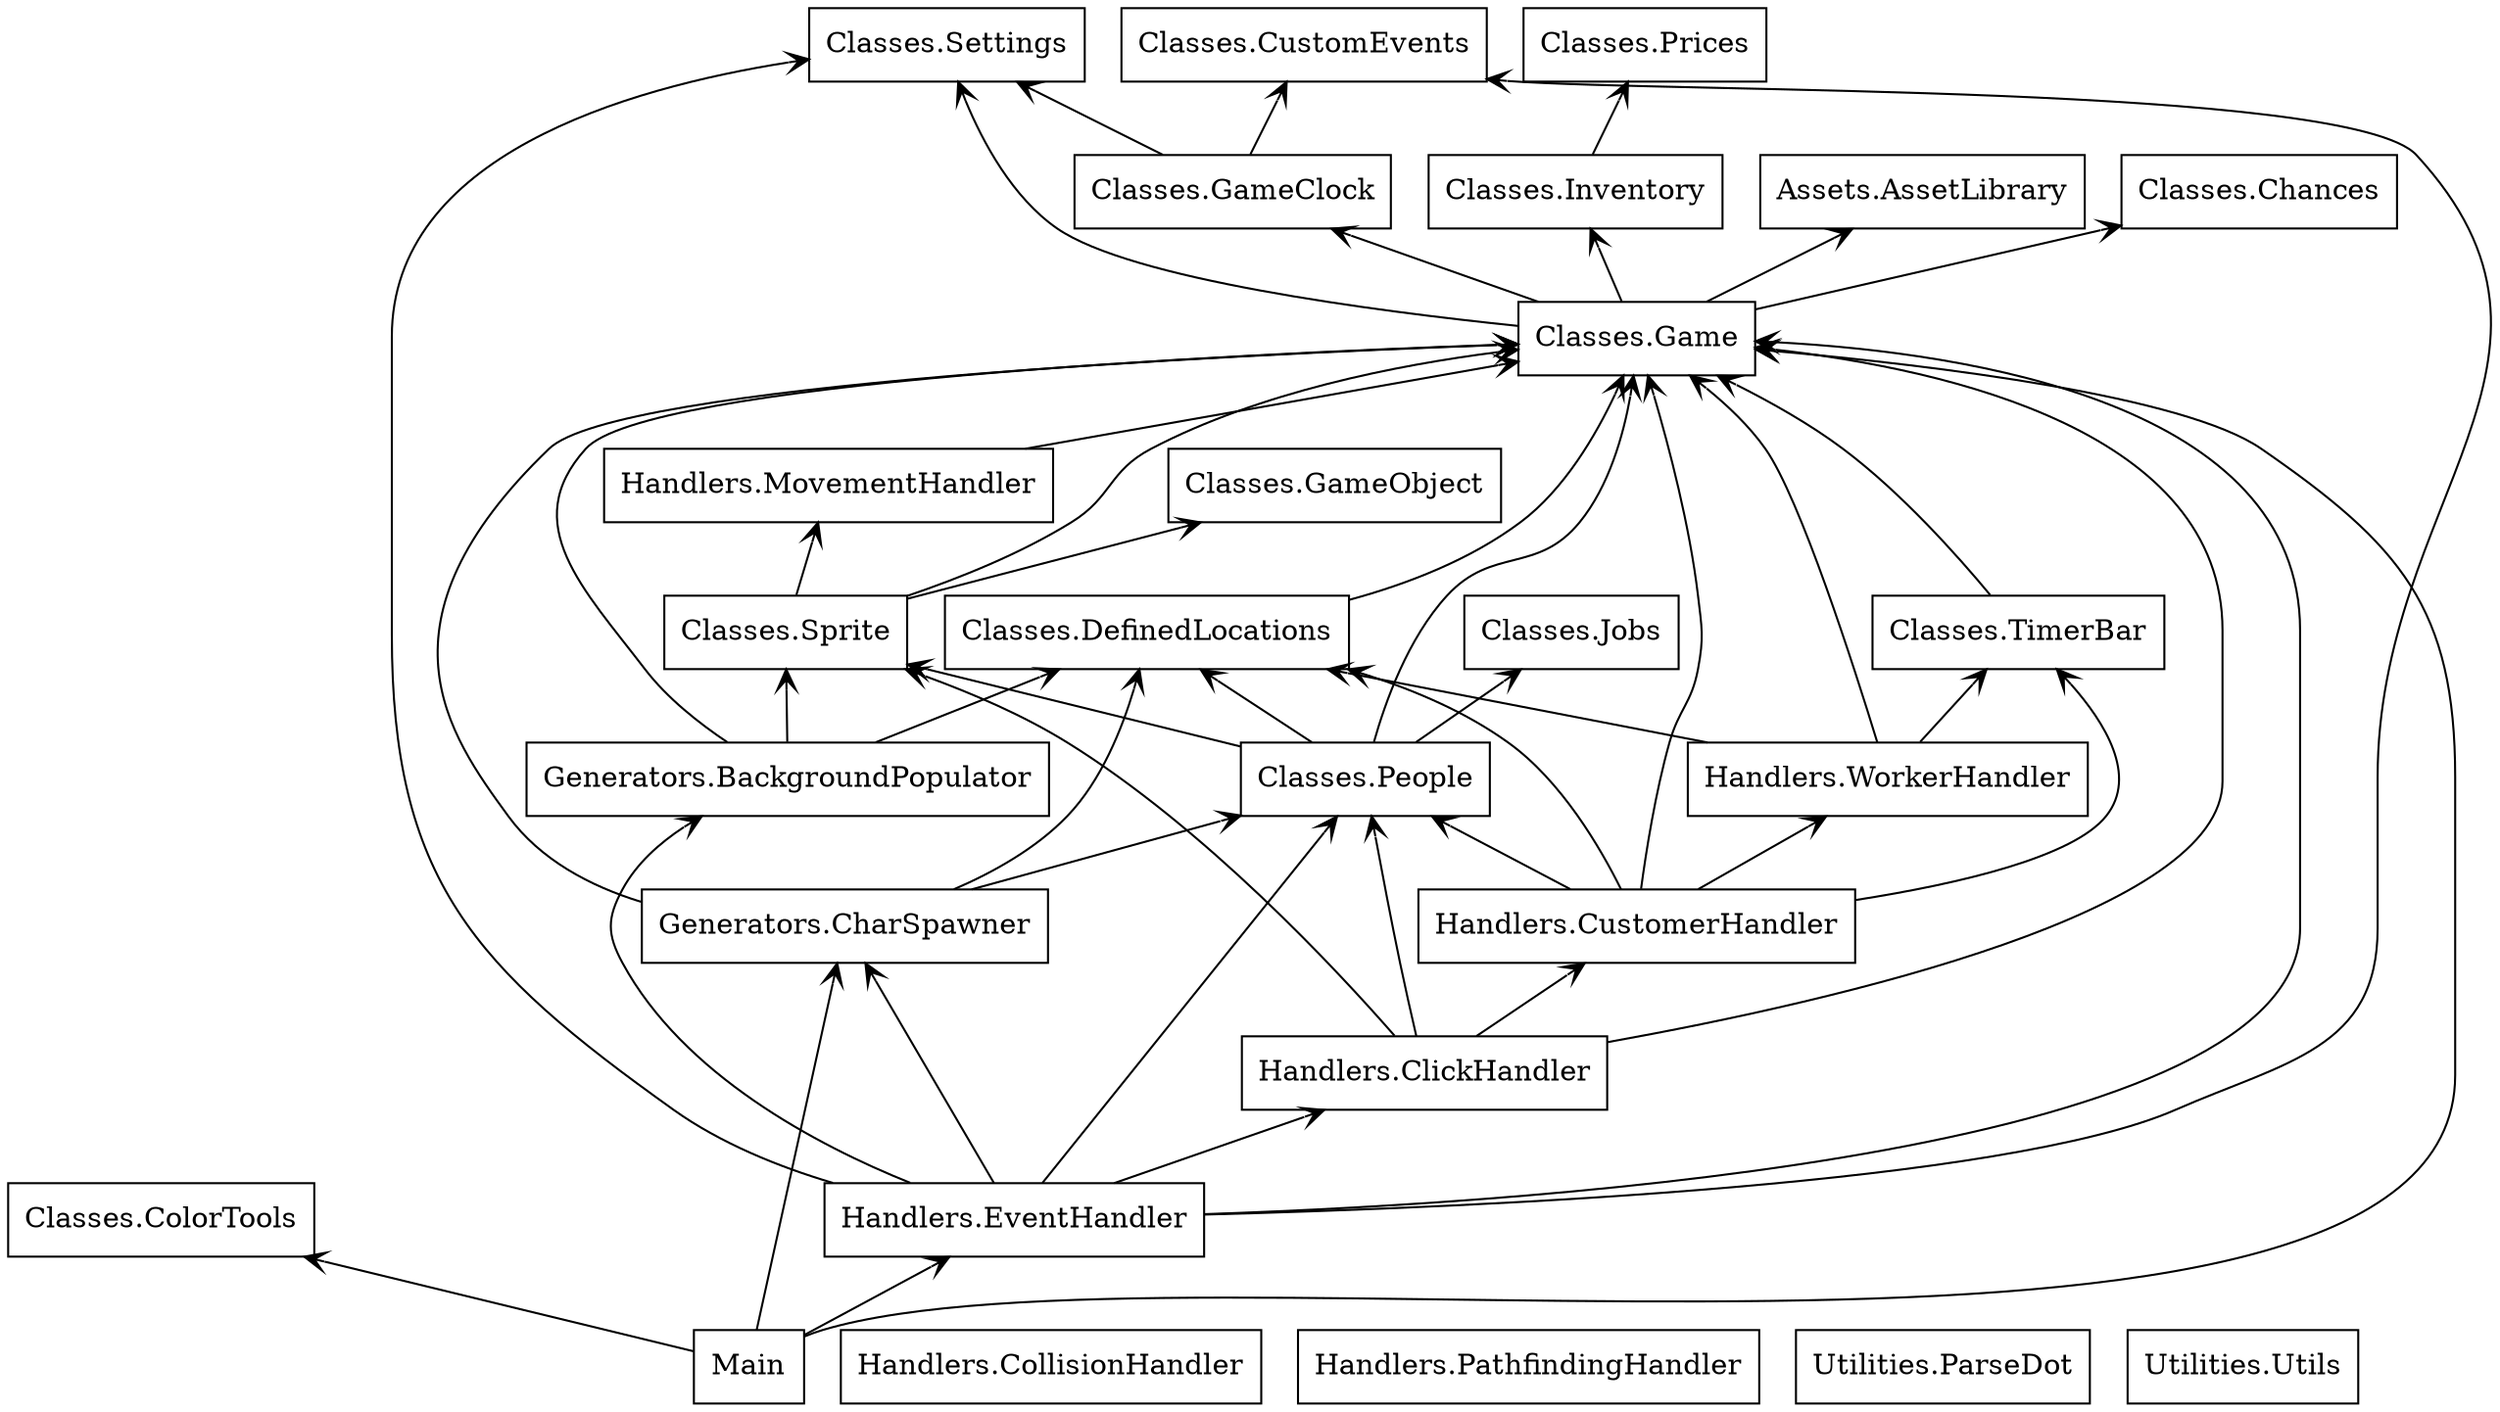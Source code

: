 digraph "packages" {
rankdir=BT
charset="utf-8"
"Assets.AssetLibrary" [color="black", label=<Assets.AssetLibrary>, shape="box", style="solid"];
"Classes.Chances" [color="black", label=<Classes.Chances>, shape="box", style="solid"];
"Classes.ColorTools" [color="black", label=<Classes.ColorTools>, shape="box", style="solid"];
"Classes.CustomEvents" [color="black", label=<Classes.CustomEvents>, shape="box", style="solid"];
"Classes.DefinedLocations" [color="black", label=<Classes.DefinedLocations>, shape="box", style="solid"];
"Classes.Game" [color="black", label=<Classes.Game>, shape="box", style="solid"];
"Classes.GameClock" [color="black", label=<Classes.GameClock>, shape="box", style="solid"];
"Classes.GameObject" [color="black", label=<Classes.GameObject>, shape="box", style="solid"];
"Classes.Inventory" [color="black", label=<Classes.Inventory>, shape="box", style="solid"];
"Classes.Jobs" [color="black", label=<Classes.Jobs>, shape="box", style="solid"];
"Classes.People" [color="black", label=<Classes.People>, shape="box", style="solid"];
"Classes.Prices" [color="black", label=<Classes.Prices>, shape="box", style="solid"];
"Classes.Settings" [color="black", label=<Classes.Settings>, shape="box", style="solid"];
"Classes.Sprite" [color="black", label=<Classes.Sprite>, shape="box", style="solid"];
"Classes.TimerBar" [color="black", label=<Classes.TimerBar>, shape="box", style="solid"];
"Generators.BackgroundPopulator" [color="black", label=<Generators.BackgroundPopulator>, shape="box", style="solid"];
"Generators.CharSpawner" [color="black", label=<Generators.CharSpawner>, shape="box", style="solid"];
"Handlers.ClickHandler" [color="black", label=<Handlers.ClickHandler>, shape="box", style="solid"];
"Handlers.CollisionHandler" [color="black", label=<Handlers.CollisionHandler>, shape="box", style="solid"];
"Handlers.CustomerHandler" [color="black", label=<Handlers.CustomerHandler>, shape="box", style="solid"];
"Handlers.EventHandler" [color="black", label=<Handlers.EventHandler>, shape="box", style="solid"];
"Handlers.MovementHandler" [color="black", label=<Handlers.MovementHandler>, shape="box", style="solid"];
"Handlers.PathfindingHandler" [color="black", label=<Handlers.PathfindingHandler>, shape="box", style="solid"];
"Handlers.WorkerHandler" [color="black", label=<Handlers.WorkerHandler>, shape="box", style="solid"];
"Main" [color="black", label=<Main>, shape="box", style="solid"];
"Utilities.ParseDot" [color="black", label=<Utilities.ParseDot>, shape="box", style="solid"];
"Utilities.Utils" [color="black", label=<Utilities.Utils>, shape="box", style="solid"];
"Classes.DefinedLocations" -> "Classes.Game" [arrowhead="open", arrowtail="none"];
"Classes.Game" -> "Assets.AssetLibrary" [arrowhead="open", arrowtail="none"];
"Classes.Game" -> "Classes.Chances" [arrowhead="open", arrowtail="none"];
"Classes.Game" -> "Classes.GameClock" [arrowhead="open", arrowtail="none"];
"Classes.Game" -> "Classes.Inventory" [arrowhead="open", arrowtail="none"];
"Classes.Game" -> "Classes.Settings" [arrowhead="open", arrowtail="none"];
"Classes.GameClock" -> "Classes.CustomEvents" [arrowhead="open", arrowtail="none"];
"Classes.GameClock" -> "Classes.Settings" [arrowhead="open", arrowtail="none"];
"Classes.Inventory" -> "Classes.Prices" [arrowhead="open", arrowtail="none"];
"Classes.People" -> "Classes.DefinedLocations" [arrowhead="open", arrowtail="none"];
"Classes.People" -> "Classes.Game" [arrowhead="open", arrowtail="none"];
"Classes.People" -> "Classes.Jobs" [arrowhead="open", arrowtail="none"];
"Classes.People" -> "Classes.Sprite" [arrowhead="open", arrowtail="none"];
"Classes.Sprite" -> "Classes.Game" [arrowhead="open", arrowtail="none"];
"Classes.Sprite" -> "Classes.GameObject" [arrowhead="open", arrowtail="none"];
"Classes.Sprite" -> "Handlers.MovementHandler" [arrowhead="open", arrowtail="none"];
"Classes.TimerBar" -> "Classes.Game" [arrowhead="open", arrowtail="none"];
"Generators.BackgroundPopulator" -> "Classes.DefinedLocations" [arrowhead="open", arrowtail="none"];
"Generators.BackgroundPopulator" -> "Classes.Game" [arrowhead="open", arrowtail="none"];
"Generators.BackgroundPopulator" -> "Classes.Sprite" [arrowhead="open", arrowtail="none"];
"Generators.CharSpawner" -> "Classes.DefinedLocations" [arrowhead="open", arrowtail="none"];
"Generators.CharSpawner" -> "Classes.Game" [arrowhead="open", arrowtail="none"];
"Generators.CharSpawner" -> "Classes.People" [arrowhead="open", arrowtail="none"];
"Handlers.ClickHandler" -> "Classes.Game" [arrowhead="open", arrowtail="none"];
"Handlers.ClickHandler" -> "Classes.People" [arrowhead="open", arrowtail="none"];
"Handlers.ClickHandler" -> "Classes.Sprite" [arrowhead="open", arrowtail="none"];
"Handlers.ClickHandler" -> "Handlers.CustomerHandler" [arrowhead="open", arrowtail="none"];
"Handlers.CustomerHandler" -> "Classes.DefinedLocations" [arrowhead="open", arrowtail="none"];
"Handlers.CustomerHandler" -> "Classes.Game" [arrowhead="open", arrowtail="none"];
"Handlers.CustomerHandler" -> "Classes.People" [arrowhead="open", arrowtail="none"];
"Handlers.CustomerHandler" -> "Classes.TimerBar" [arrowhead="open", arrowtail="none"];
"Handlers.CustomerHandler" -> "Handlers.WorkerHandler" [arrowhead="open", arrowtail="none"];
"Handlers.EventHandler" -> "Classes.CustomEvents" [arrowhead="open", arrowtail="none"];
"Handlers.EventHandler" -> "Classes.Game" [arrowhead="open", arrowtail="none"];
"Handlers.EventHandler" -> "Classes.People" [arrowhead="open", arrowtail="none"];
"Handlers.EventHandler" -> "Classes.Settings" [arrowhead="open", arrowtail="none"];
"Handlers.EventHandler" -> "Generators.BackgroundPopulator" [arrowhead="open", arrowtail="none"];
"Handlers.EventHandler" -> "Generators.CharSpawner" [arrowhead="open", arrowtail="none"];
"Handlers.EventHandler" -> "Handlers.ClickHandler" [arrowhead="open", arrowtail="none"];
"Handlers.MovementHandler" -> "Classes.Game" [arrowhead="open", arrowtail="none"];
"Handlers.WorkerHandler" -> "Classes.DefinedLocations" [arrowhead="open", arrowtail="none"];
"Handlers.WorkerHandler" -> "Classes.Game" [arrowhead="open", arrowtail="none"];
"Handlers.WorkerHandler" -> "Classes.TimerBar" [arrowhead="open", arrowtail="none"];
"Main" -> "Classes.ColorTools" [arrowhead="open", arrowtail="none"];
"Main" -> "Classes.Game" [arrowhead="open", arrowtail="none"];
"Main" -> "Generators.CharSpawner" [arrowhead="open", arrowtail="none"];
"Main" -> "Handlers.EventHandler" [arrowhead="open", arrowtail="none"];
}
